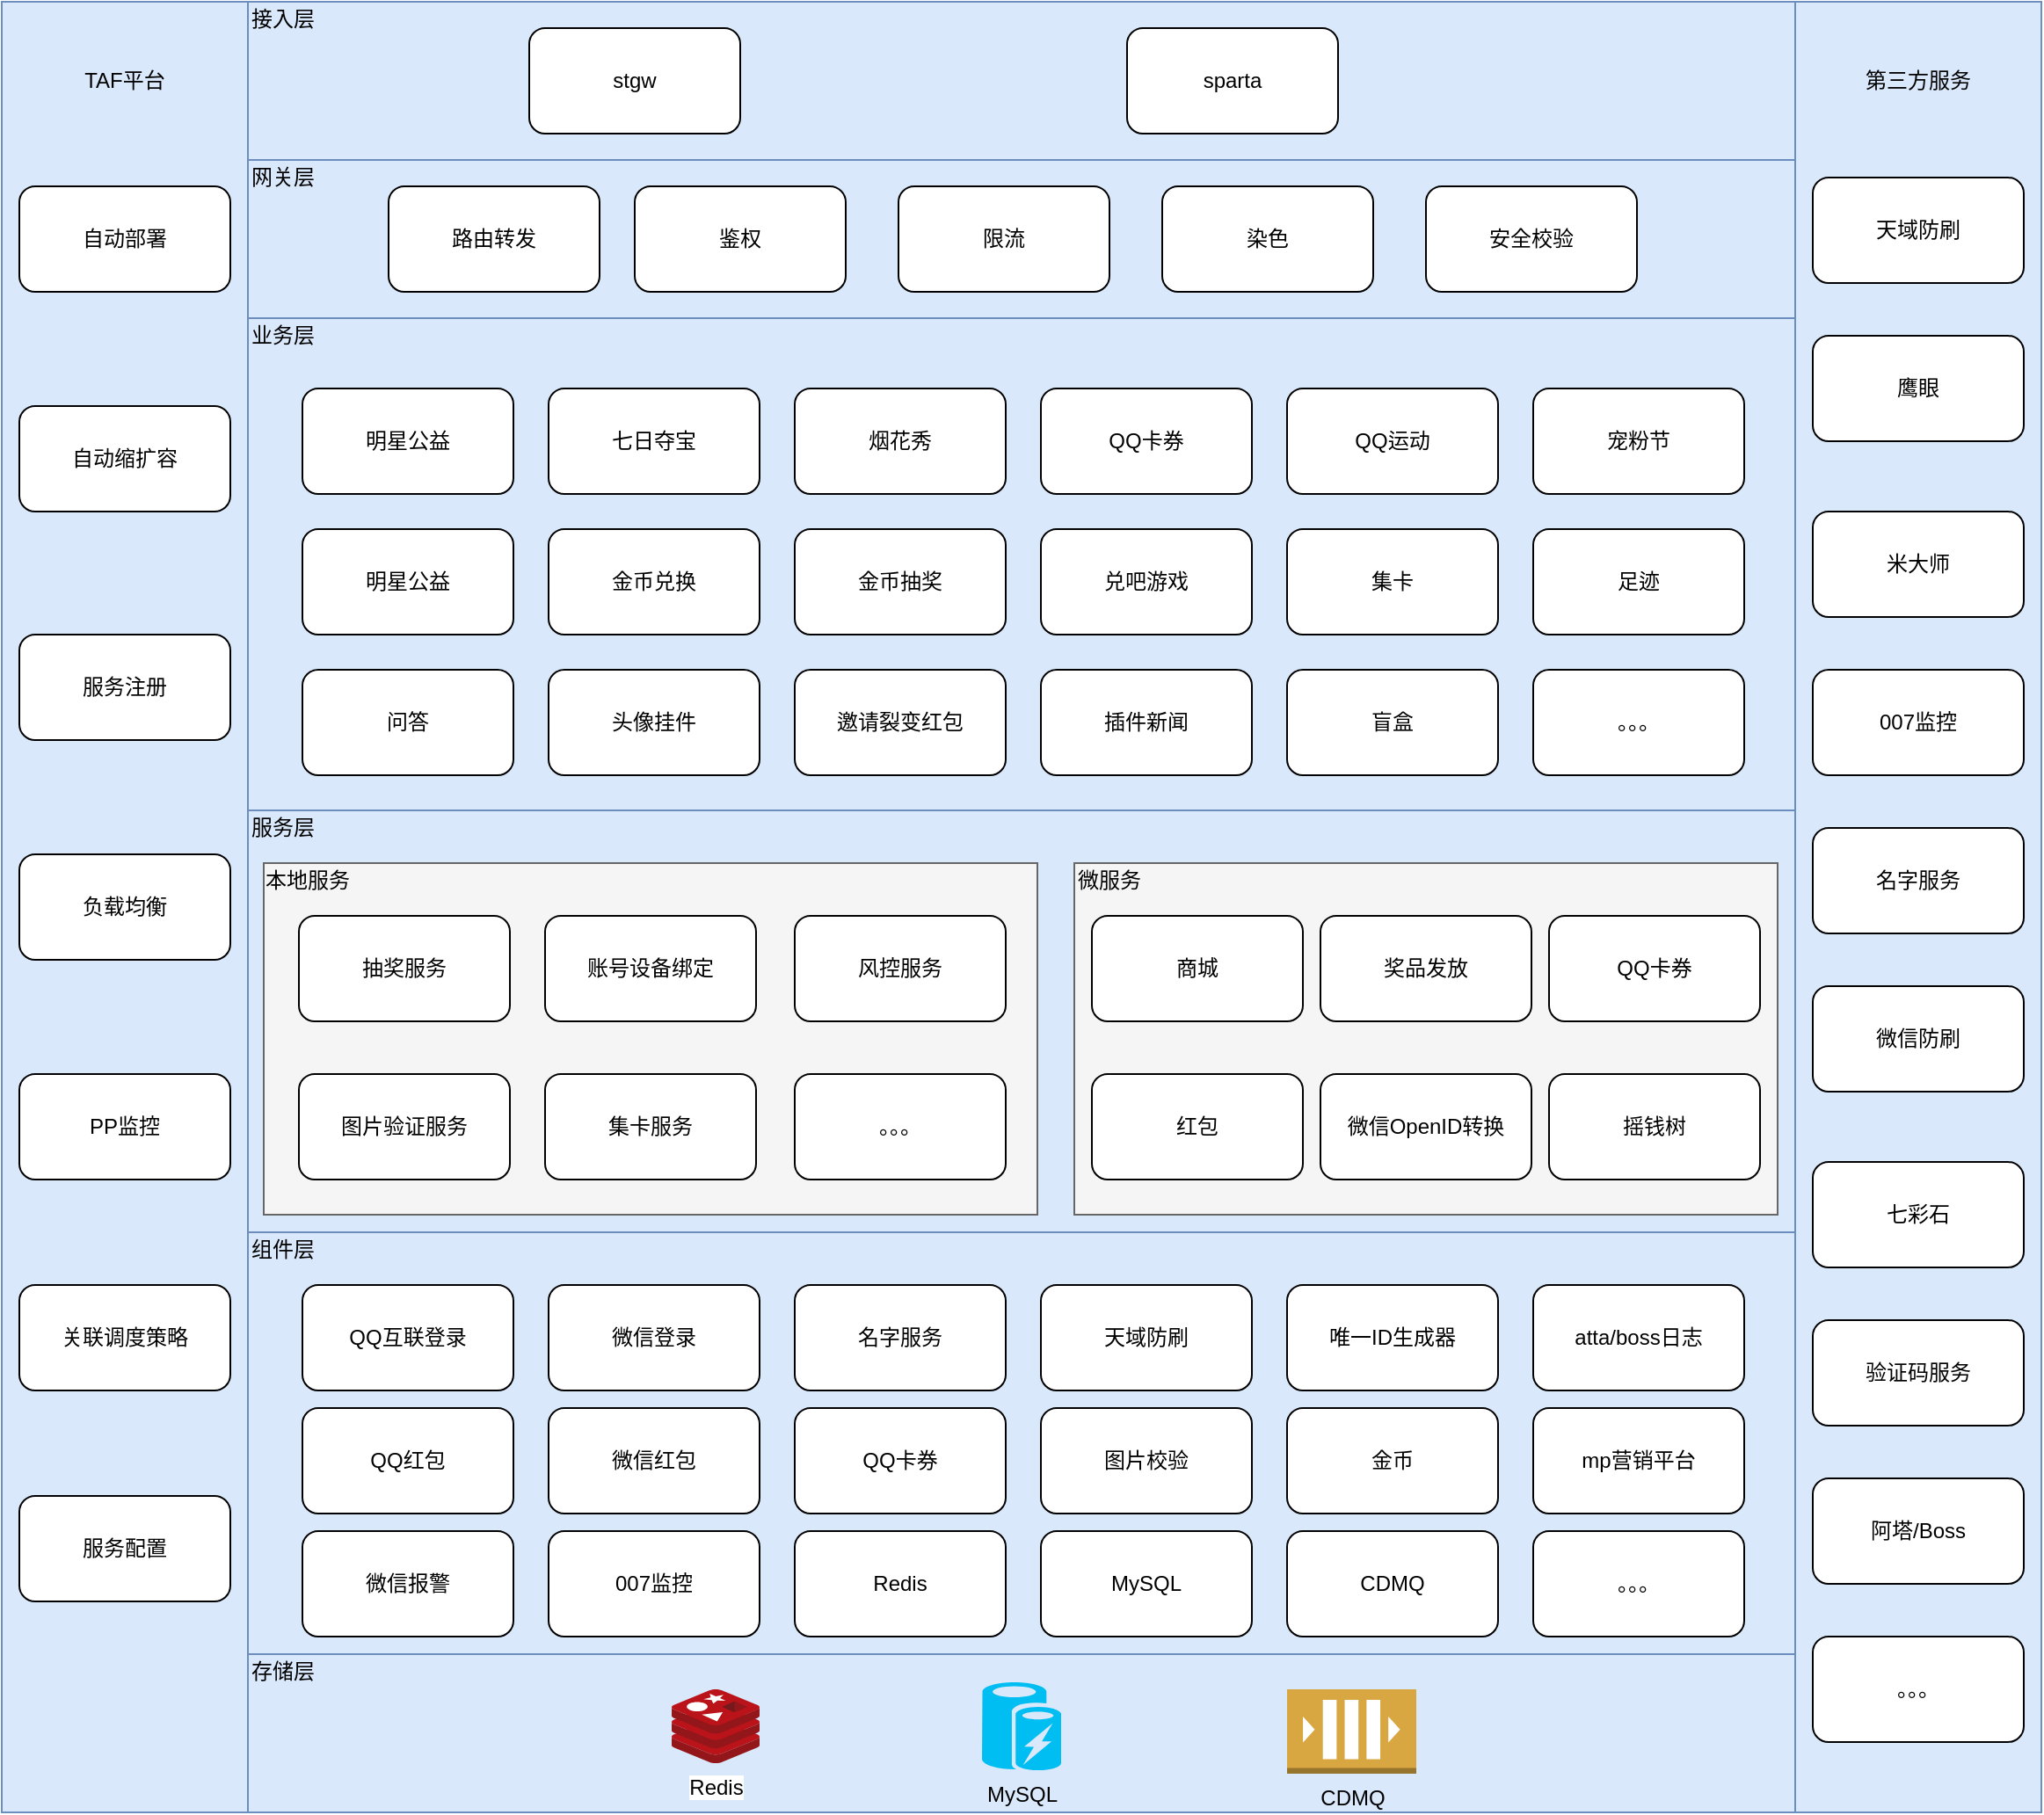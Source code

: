 <mxfile version="14.2.5" type="github">
  <diagram id="au0Erzdakt1j5jupM2V9" name="Page-1">
    <mxGraphModel dx="1339" dy="1121" grid="1" gridSize="10" guides="1" tooltips="1" connect="1" arrows="1" fold="1" page="1" pageScale="1" pageWidth="300000" pageHeight="300000" math="0" shadow="0">
      <root>
        <mxCell id="0" />
        <mxCell id="1" parent="0" />
        <mxCell id="Vkco3mDPTDmyLJNm2LzN-41" value="" style="rounded=0;whiteSpace=wrap;html=1;fillColor=#dae8fc;strokeColor=#6c8ebf;" vertex="1" parent="1">
          <mxGeometry x="250" y="880" width="880" height="240" as="geometry" />
        </mxCell>
        <mxCell id="Vkco3mDPTDmyLJNm2LzN-42" value="组件层" style="text;html=1;strokeColor=none;fillColor=none;align=center;verticalAlign=middle;whiteSpace=wrap;rounded=0;" vertex="1" parent="1">
          <mxGeometry x="250" y="880" width="40" height="20" as="geometry" />
        </mxCell>
        <mxCell id="Vkco3mDPTDmyLJNm2LzN-43" value="" style="group" vertex="1" connectable="0" parent="1">
          <mxGeometry x="250" y="180" width="880" height="90" as="geometry" />
        </mxCell>
        <mxCell id="i1EOuXeOluBrcuIS-FtF-1" value="" style="rounded=0;whiteSpace=wrap;html=1;fillColor=#dae8fc;strokeColor=#6c8ebf;" parent="Vkco3mDPTDmyLJNm2LzN-43" vertex="1">
          <mxGeometry width="880" height="90" as="geometry" />
        </mxCell>
        <mxCell id="i1EOuXeOluBrcuIS-FtF-8" value="stgw" style="rounded=1;whiteSpace=wrap;html=1;" parent="Vkco3mDPTDmyLJNm2LzN-43" vertex="1">
          <mxGeometry x="160" y="15" width="120" height="60" as="geometry" />
        </mxCell>
        <mxCell id="i1EOuXeOluBrcuIS-FtF-9" value="接入层" style="text;html=1;strokeColor=none;fillColor=none;align=center;verticalAlign=middle;whiteSpace=wrap;rounded=0;" parent="Vkco3mDPTDmyLJNm2LzN-43" vertex="1">
          <mxGeometry width="40" height="20" as="geometry" />
        </mxCell>
        <mxCell id="i1EOuXeOluBrcuIS-FtF-10" value="sparta" style="rounded=1;whiteSpace=wrap;html=1;" parent="Vkco3mDPTDmyLJNm2LzN-43" vertex="1">
          <mxGeometry x="500" y="15" width="120" height="60" as="geometry" />
        </mxCell>
        <mxCell id="Vkco3mDPTDmyLJNm2LzN-44" value="" style="group" vertex="1" connectable="0" parent="1">
          <mxGeometry x="250" y="270" width="880" height="90" as="geometry" />
        </mxCell>
        <mxCell id="i1EOuXeOluBrcuIS-FtF-18" value="" style="rounded=0;whiteSpace=wrap;html=1;fillColor=#dae8fc;strokeColor=#6c8ebf;" parent="Vkco3mDPTDmyLJNm2LzN-44" vertex="1">
          <mxGeometry width="880" height="90" as="geometry" />
        </mxCell>
        <mxCell id="i1EOuXeOluBrcuIS-FtF-19" value="路由转发" style="rounded=1;whiteSpace=wrap;html=1;" parent="Vkco3mDPTDmyLJNm2LzN-44" vertex="1">
          <mxGeometry x="80" y="15" width="120" height="60" as="geometry" />
        </mxCell>
        <mxCell id="i1EOuXeOluBrcuIS-FtF-20" value="网关层" style="text;html=1;strokeColor=none;fillColor=none;align=center;verticalAlign=middle;whiteSpace=wrap;rounded=0;" parent="Vkco3mDPTDmyLJNm2LzN-44" vertex="1">
          <mxGeometry width="40" height="20" as="geometry" />
        </mxCell>
        <mxCell id="i1EOuXeOluBrcuIS-FtF-21" value="鉴权" style="rounded=1;whiteSpace=wrap;html=1;" parent="Vkco3mDPTDmyLJNm2LzN-44" vertex="1">
          <mxGeometry x="220" y="15" width="120" height="60" as="geometry" />
        </mxCell>
        <mxCell id="Vkco3mDPTDmyLJNm2LzN-1" value="限流" style="rounded=1;whiteSpace=wrap;html=1;" vertex="1" parent="Vkco3mDPTDmyLJNm2LzN-44">
          <mxGeometry x="370" y="15" width="120" height="60" as="geometry" />
        </mxCell>
        <mxCell id="Vkco3mDPTDmyLJNm2LzN-2" value="染色" style="rounded=1;whiteSpace=wrap;html=1;" vertex="1" parent="Vkco3mDPTDmyLJNm2LzN-44">
          <mxGeometry x="520" y="15" width="120" height="60" as="geometry" />
        </mxCell>
        <mxCell id="Vkco3mDPTDmyLJNm2LzN-3" value="安全校验" style="rounded=1;whiteSpace=wrap;html=1;" vertex="1" parent="Vkco3mDPTDmyLJNm2LzN-44">
          <mxGeometry x="670" y="15" width="120" height="60" as="geometry" />
        </mxCell>
        <mxCell id="Vkco3mDPTDmyLJNm2LzN-46" value="" style="group" vertex="1" connectable="0" parent="1">
          <mxGeometry x="250" y="640" width="880" height="240" as="geometry" />
        </mxCell>
        <mxCell id="Vkco3mDPTDmyLJNm2LzN-21" value="" style="rounded=0;whiteSpace=wrap;html=1;fillColor=#dae8fc;strokeColor=#6c8ebf;" vertex="1" parent="Vkco3mDPTDmyLJNm2LzN-46">
          <mxGeometry width="880" height="240" as="geometry" />
        </mxCell>
        <mxCell id="Vkco3mDPTDmyLJNm2LzN-22" value="服务层" style="text;html=1;strokeColor=none;fillColor=none;align=center;verticalAlign=middle;whiteSpace=wrap;rounded=0;" vertex="1" parent="Vkco3mDPTDmyLJNm2LzN-46">
          <mxGeometry width="40" height="20" as="geometry" />
        </mxCell>
        <mxCell id="Vkco3mDPTDmyLJNm2LzN-24" value="" style="rounded=0;whiteSpace=wrap;html=1;fillColor=#f5f5f5;strokeColor=#666666;fontColor=#333333;" vertex="1" parent="Vkco3mDPTDmyLJNm2LzN-46">
          <mxGeometry x="9" y="30" width="440" height="200" as="geometry" />
        </mxCell>
        <mxCell id="Vkco3mDPTDmyLJNm2LzN-26" value="本地服务" style="text;html=1;strokeColor=none;fillColor=none;align=center;verticalAlign=middle;whiteSpace=wrap;rounded=0;" vertex="1" parent="Vkco3mDPTDmyLJNm2LzN-46">
          <mxGeometry x="9" y="30" width="50" height="20" as="geometry" />
        </mxCell>
        <mxCell id="Vkco3mDPTDmyLJNm2LzN-27" value="抽奖服务" style="rounded=1;whiteSpace=wrap;html=1;" vertex="1" parent="Vkco3mDPTDmyLJNm2LzN-46">
          <mxGeometry x="29" y="60" width="120" height="60" as="geometry" />
        </mxCell>
        <mxCell id="Vkco3mDPTDmyLJNm2LzN-28" value="账号设备绑定" style="rounded=1;whiteSpace=wrap;html=1;" vertex="1" parent="Vkco3mDPTDmyLJNm2LzN-46">
          <mxGeometry x="169" y="60" width="120" height="60" as="geometry" />
        </mxCell>
        <mxCell id="Vkco3mDPTDmyLJNm2LzN-29" value="风控服务" style="rounded=1;whiteSpace=wrap;html=1;" vertex="1" parent="Vkco3mDPTDmyLJNm2LzN-46">
          <mxGeometry x="311" y="60" width="120" height="60" as="geometry" />
        </mxCell>
        <mxCell id="Vkco3mDPTDmyLJNm2LzN-30" value="图片验证服务" style="rounded=1;whiteSpace=wrap;html=1;" vertex="1" parent="Vkco3mDPTDmyLJNm2LzN-46">
          <mxGeometry x="29" y="150" width="120" height="60" as="geometry" />
        </mxCell>
        <mxCell id="Vkco3mDPTDmyLJNm2LzN-31" value="集卡服务" style="rounded=1;whiteSpace=wrap;html=1;" vertex="1" parent="Vkco3mDPTDmyLJNm2LzN-46">
          <mxGeometry x="169" y="150" width="120" height="60" as="geometry" />
        </mxCell>
        <mxCell id="Vkco3mDPTDmyLJNm2LzN-32" value="。。。" style="rounded=1;whiteSpace=wrap;html=1;" vertex="1" parent="Vkco3mDPTDmyLJNm2LzN-46">
          <mxGeometry x="311" y="150" width="120" height="60" as="geometry" />
        </mxCell>
        <mxCell id="Vkco3mDPTDmyLJNm2LzN-33" value="" style="rounded=0;whiteSpace=wrap;html=1;fillColor=#f5f5f5;strokeColor=#666666;fontColor=#333333;" vertex="1" parent="Vkco3mDPTDmyLJNm2LzN-46">
          <mxGeometry x="470" y="30" width="400" height="200" as="geometry" />
        </mxCell>
        <mxCell id="Vkco3mDPTDmyLJNm2LzN-34" value="微服务" style="text;html=1;strokeColor=none;fillColor=none;align=center;verticalAlign=middle;whiteSpace=wrap;rounded=0;" vertex="1" parent="Vkco3mDPTDmyLJNm2LzN-46">
          <mxGeometry x="470" y="30" width="40" height="20" as="geometry" />
        </mxCell>
        <mxCell id="Vkco3mDPTDmyLJNm2LzN-35" value="商城" style="rounded=1;whiteSpace=wrap;html=1;" vertex="1" parent="Vkco3mDPTDmyLJNm2LzN-46">
          <mxGeometry x="480" y="60" width="120" height="60" as="geometry" />
        </mxCell>
        <mxCell id="Vkco3mDPTDmyLJNm2LzN-36" value="奖品发放" style="rounded=1;whiteSpace=wrap;html=1;" vertex="1" parent="Vkco3mDPTDmyLJNm2LzN-46">
          <mxGeometry x="610" y="60" width="120" height="60" as="geometry" />
        </mxCell>
        <mxCell id="Vkco3mDPTDmyLJNm2LzN-37" value="QQ卡券" style="rounded=1;whiteSpace=wrap;html=1;" vertex="1" parent="Vkco3mDPTDmyLJNm2LzN-46">
          <mxGeometry x="740" y="60" width="120" height="60" as="geometry" />
        </mxCell>
        <mxCell id="Vkco3mDPTDmyLJNm2LzN-38" value="红包" style="rounded=1;whiteSpace=wrap;html=1;" vertex="1" parent="Vkco3mDPTDmyLJNm2LzN-46">
          <mxGeometry x="480" y="150" width="120" height="60" as="geometry" />
        </mxCell>
        <mxCell id="Vkco3mDPTDmyLJNm2LzN-39" value="微信OpenID转换" style="rounded=1;whiteSpace=wrap;html=1;" vertex="1" parent="Vkco3mDPTDmyLJNm2LzN-46">
          <mxGeometry x="610" y="150" width="120" height="60" as="geometry" />
        </mxCell>
        <mxCell id="Vkco3mDPTDmyLJNm2LzN-40" value="摇钱树" style="rounded=1;whiteSpace=wrap;html=1;" vertex="1" parent="Vkco3mDPTDmyLJNm2LzN-46">
          <mxGeometry x="740" y="150" width="120" height="60" as="geometry" />
        </mxCell>
        <mxCell id="i1EOuXeOluBrcuIS-FtF-3" value="" style="rounded=0;whiteSpace=wrap;html=1;fillColor=#dae8fc;strokeColor=#6c8ebf;" parent="1" vertex="1">
          <mxGeometry x="250" y="360" width="880" height="280" as="geometry" />
        </mxCell>
        <mxCell id="i1EOuXeOluBrcuIS-FtF-11" value="业务层" style="text;html=1;strokeColor=none;fillColor=none;align=center;verticalAlign=middle;whiteSpace=wrap;rounded=0;" parent="1" vertex="1">
          <mxGeometry x="250" y="360" width="40" height="20" as="geometry" />
        </mxCell>
        <mxCell id="i1EOuXeOluBrcuIS-FtF-12" value="明星公益" style="rounded=1;whiteSpace=wrap;html=1;" parent="1" vertex="1">
          <mxGeometry x="281" y="400" width="120" height="60" as="geometry" />
        </mxCell>
        <mxCell id="i1EOuXeOluBrcuIS-FtF-17" value="七日夺宝" style="rounded=1;whiteSpace=wrap;html=1;" parent="1" vertex="1">
          <mxGeometry x="421" y="400" width="120" height="60" as="geometry" />
        </mxCell>
        <mxCell id="Vkco3mDPTDmyLJNm2LzN-4" value="烟花秀" style="rounded=1;whiteSpace=wrap;html=1;" vertex="1" parent="1">
          <mxGeometry x="561" y="400" width="120" height="60" as="geometry" />
        </mxCell>
        <mxCell id="Vkco3mDPTDmyLJNm2LzN-5" value="宠粉节" style="rounded=1;whiteSpace=wrap;html=1;" vertex="1" parent="1">
          <mxGeometry x="981" y="400" width="120" height="60" as="geometry" />
        </mxCell>
        <mxCell id="Vkco3mDPTDmyLJNm2LzN-6" value="QQ运动" style="rounded=1;whiteSpace=wrap;html=1;" vertex="1" parent="1">
          <mxGeometry x="841" y="400" width="120" height="60" as="geometry" />
        </mxCell>
        <mxCell id="Vkco3mDPTDmyLJNm2LzN-7" value="QQ卡券" style="rounded=1;whiteSpace=wrap;html=1;" vertex="1" parent="1">
          <mxGeometry x="701" y="400" width="120" height="60" as="geometry" />
        </mxCell>
        <mxCell id="Vkco3mDPTDmyLJNm2LzN-8" value="&lt;span&gt;足迹&lt;/span&gt;" style="rounded=1;whiteSpace=wrap;html=1;" vertex="1" parent="1">
          <mxGeometry x="981" y="480" width="120" height="60" as="geometry" />
        </mxCell>
        <mxCell id="Vkco3mDPTDmyLJNm2LzN-9" value="集卡" style="rounded=1;whiteSpace=wrap;html=1;" vertex="1" parent="1">
          <mxGeometry x="841" y="480" width="120" height="60" as="geometry" />
        </mxCell>
        <mxCell id="Vkco3mDPTDmyLJNm2LzN-10" value="兑吧游戏" style="rounded=1;whiteSpace=wrap;html=1;" vertex="1" parent="1">
          <mxGeometry x="701" y="480" width="120" height="60" as="geometry" />
        </mxCell>
        <mxCell id="Vkco3mDPTDmyLJNm2LzN-11" value="金币抽奖" style="rounded=1;whiteSpace=wrap;html=1;" vertex="1" parent="1">
          <mxGeometry x="561" y="480" width="120" height="60" as="geometry" />
        </mxCell>
        <mxCell id="Vkco3mDPTDmyLJNm2LzN-12" value="金币兑换" style="rounded=1;whiteSpace=wrap;html=1;" vertex="1" parent="1">
          <mxGeometry x="421" y="480" width="120" height="60" as="geometry" />
        </mxCell>
        <mxCell id="Vkco3mDPTDmyLJNm2LzN-13" value="明星公益" style="rounded=1;whiteSpace=wrap;html=1;" vertex="1" parent="1">
          <mxGeometry x="281" y="480" width="120" height="60" as="geometry" />
        </mxCell>
        <mxCell id="Vkco3mDPTDmyLJNm2LzN-14" value="。。。" style="rounded=1;whiteSpace=wrap;html=1;" vertex="1" parent="1">
          <mxGeometry x="981" y="560" width="120" height="60" as="geometry" />
        </mxCell>
        <mxCell id="Vkco3mDPTDmyLJNm2LzN-15" value="&lt;span&gt;盲盒&lt;/span&gt;" style="rounded=1;whiteSpace=wrap;html=1;" vertex="1" parent="1">
          <mxGeometry x="841" y="560" width="120" height="60" as="geometry" />
        </mxCell>
        <mxCell id="Vkco3mDPTDmyLJNm2LzN-16" value="&lt;span&gt;插件新闻&lt;/span&gt;" style="rounded=1;whiteSpace=wrap;html=1;" vertex="1" parent="1">
          <mxGeometry x="701" y="560" width="120" height="60" as="geometry" />
        </mxCell>
        <mxCell id="Vkco3mDPTDmyLJNm2LzN-17" value="邀请裂变红包" style="rounded=1;whiteSpace=wrap;html=1;" vertex="1" parent="1">
          <mxGeometry x="561" y="560" width="120" height="60" as="geometry" />
        </mxCell>
        <mxCell id="Vkco3mDPTDmyLJNm2LzN-18" value="&lt;span&gt;头像挂件&lt;/span&gt;" style="rounded=1;whiteSpace=wrap;html=1;" vertex="1" parent="1">
          <mxGeometry x="421" y="560" width="120" height="60" as="geometry" />
        </mxCell>
        <mxCell id="Vkco3mDPTDmyLJNm2LzN-19" value="&lt;span&gt;问答&lt;/span&gt;" style="rounded=1;whiteSpace=wrap;html=1;" vertex="1" parent="1">
          <mxGeometry x="281" y="560" width="120" height="60" as="geometry" />
        </mxCell>
        <mxCell id="Vkco3mDPTDmyLJNm2LzN-48" value="QQ互联登录" style="rounded=1;whiteSpace=wrap;html=1;" vertex="1" parent="1">
          <mxGeometry x="281" y="910" width="120" height="60" as="geometry" />
        </mxCell>
        <mxCell id="Vkco3mDPTDmyLJNm2LzN-49" value="&lt;span&gt;微信登录&lt;/span&gt;" style="rounded=1;whiteSpace=wrap;html=1;" vertex="1" parent="1">
          <mxGeometry x="421" y="910" width="120" height="60" as="geometry" />
        </mxCell>
        <mxCell id="Vkco3mDPTDmyLJNm2LzN-50" value="名字服务" style="rounded=1;whiteSpace=wrap;html=1;" vertex="1" parent="1">
          <mxGeometry x="561" y="910" width="120" height="60" as="geometry" />
        </mxCell>
        <mxCell id="Vkco3mDPTDmyLJNm2LzN-51" value="&lt;span&gt;天域防刷&lt;/span&gt;" style="rounded=1;whiteSpace=wrap;html=1;" vertex="1" parent="1">
          <mxGeometry x="701" y="910" width="120" height="60" as="geometry" />
        </mxCell>
        <mxCell id="Vkco3mDPTDmyLJNm2LzN-52" value="唯一ID生成器" style="rounded=1;whiteSpace=wrap;html=1;" vertex="1" parent="1">
          <mxGeometry x="841" y="910" width="120" height="60" as="geometry" />
        </mxCell>
        <mxCell id="Vkco3mDPTDmyLJNm2LzN-53" value="atta/boss日志" style="rounded=1;whiteSpace=wrap;html=1;" vertex="1" parent="1">
          <mxGeometry x="981" y="910" width="120" height="60" as="geometry" />
        </mxCell>
        <mxCell id="Vkco3mDPTDmyLJNm2LzN-54" value="&lt;span&gt;QQ红包&lt;/span&gt;" style="rounded=1;whiteSpace=wrap;html=1;" vertex="1" parent="1">
          <mxGeometry x="281" y="980" width="120" height="60" as="geometry" />
        </mxCell>
        <mxCell id="Vkco3mDPTDmyLJNm2LzN-55" value="&lt;span&gt;微信红包&lt;/span&gt;" style="rounded=1;whiteSpace=wrap;html=1;" vertex="1" parent="1">
          <mxGeometry x="421" y="980" width="120" height="60" as="geometry" />
        </mxCell>
        <mxCell id="Vkco3mDPTDmyLJNm2LzN-56" value="QQ卡券" style="rounded=1;whiteSpace=wrap;html=1;" vertex="1" parent="1">
          <mxGeometry x="561" y="980" width="120" height="60" as="geometry" />
        </mxCell>
        <mxCell id="Vkco3mDPTDmyLJNm2LzN-57" value="&lt;span&gt;图片校验&lt;/span&gt;" style="rounded=1;whiteSpace=wrap;html=1;" vertex="1" parent="1">
          <mxGeometry x="701" y="980" width="120" height="60" as="geometry" />
        </mxCell>
        <mxCell id="Vkco3mDPTDmyLJNm2LzN-58" value="&lt;span&gt;金币&lt;/span&gt;" style="rounded=1;whiteSpace=wrap;html=1;" vertex="1" parent="1">
          <mxGeometry x="841" y="980" width="120" height="60" as="geometry" />
        </mxCell>
        <mxCell id="Vkco3mDPTDmyLJNm2LzN-59" value="mp营销平台" style="rounded=1;whiteSpace=wrap;html=1;" vertex="1" parent="1">
          <mxGeometry x="981" y="980" width="120" height="60" as="geometry" />
        </mxCell>
        <mxCell id="Vkco3mDPTDmyLJNm2LzN-60" value="微信报警" style="rounded=1;whiteSpace=wrap;html=1;" vertex="1" parent="1">
          <mxGeometry x="281" y="1050" width="120" height="60" as="geometry" />
        </mxCell>
        <mxCell id="Vkco3mDPTDmyLJNm2LzN-61" value="007监控" style="rounded=1;whiteSpace=wrap;html=1;" vertex="1" parent="1">
          <mxGeometry x="421" y="1050" width="120" height="60" as="geometry" />
        </mxCell>
        <mxCell id="Vkco3mDPTDmyLJNm2LzN-62" value="Redis" style="rounded=1;whiteSpace=wrap;html=1;" vertex="1" parent="1">
          <mxGeometry x="561" y="1050" width="120" height="60" as="geometry" />
        </mxCell>
        <mxCell id="Vkco3mDPTDmyLJNm2LzN-63" value="&lt;span&gt;MySQL&lt;/span&gt;" style="rounded=1;whiteSpace=wrap;html=1;" vertex="1" parent="1">
          <mxGeometry x="701" y="1050" width="120" height="60" as="geometry" />
        </mxCell>
        <mxCell id="Vkco3mDPTDmyLJNm2LzN-64" value="&lt;span&gt;CDMQ&lt;/span&gt;" style="rounded=1;whiteSpace=wrap;html=1;" vertex="1" parent="1">
          <mxGeometry x="841" y="1050" width="120" height="60" as="geometry" />
        </mxCell>
        <mxCell id="Vkco3mDPTDmyLJNm2LzN-65" value="。。。" style="rounded=1;whiteSpace=wrap;html=1;" vertex="1" parent="1">
          <mxGeometry x="981" y="1050" width="120" height="60" as="geometry" />
        </mxCell>
        <mxCell id="Vkco3mDPTDmyLJNm2LzN-66" value="" style="rounded=0;whiteSpace=wrap;html=1;fillColor=#dae8fc;strokeColor=#6c8ebf;" vertex="1" parent="1">
          <mxGeometry x="250" y="1120" width="880" height="90" as="geometry" />
        </mxCell>
        <mxCell id="Vkco3mDPTDmyLJNm2LzN-67" value="存储层" style="text;html=1;strokeColor=none;fillColor=none;align=center;verticalAlign=middle;whiteSpace=wrap;rounded=0;" vertex="1" parent="1">
          <mxGeometry x="250" y="1120" width="40" height="20" as="geometry" />
        </mxCell>
        <mxCell id="Vkco3mDPTDmyLJNm2LzN-81" value="Redis" style="aspect=fixed;html=1;points=[];align=center;image;fontSize=12;image=img/lib/mscae/Cache_Redis_Product.svg;" vertex="1" parent="1">
          <mxGeometry x="491" y="1140" width="50" height="42" as="geometry" />
        </mxCell>
        <mxCell id="Vkco3mDPTDmyLJNm2LzN-82" value="MySQL" style="verticalLabelPosition=bottom;html=1;verticalAlign=top;align=center;strokeColor=none;fillColor=#00BEF2;shape=mxgraph.azure.azure_cache;" vertex="1" parent="1">
          <mxGeometry x="667.5" y="1136" width="45" height="50" as="geometry" />
        </mxCell>
        <mxCell id="Vkco3mDPTDmyLJNm2LzN-83" value="CDMQ" style="outlineConnect=0;dashed=0;verticalLabelPosition=bottom;verticalAlign=top;align=center;html=1;shape=mxgraph.aws3.queue;fillColor=#D9A741;gradientColor=none;" vertex="1" parent="1">
          <mxGeometry x="841" y="1140" width="73.5" height="48" as="geometry" />
        </mxCell>
        <mxCell id="Vkco3mDPTDmyLJNm2LzN-84" value="" style="rounded=0;whiteSpace=wrap;html=1;fillColor=#dae8fc;strokeColor=#6c8ebf;" vertex="1" parent="1">
          <mxGeometry x="110" y="180" width="140" height="1030" as="geometry" />
        </mxCell>
        <mxCell id="Vkco3mDPTDmyLJNm2LzN-85" value="TAF平台" style="text;html=1;strokeColor=none;fillColor=none;align=center;verticalAlign=middle;whiteSpace=wrap;rounded=0;" vertex="1" parent="1">
          <mxGeometry x="145" y="210" width="70" height="30" as="geometry" />
        </mxCell>
        <mxCell id="Vkco3mDPTDmyLJNm2LzN-91" value="自动部署" style="rounded=1;whiteSpace=wrap;html=1;" vertex="1" parent="1">
          <mxGeometry x="120" y="285" width="120" height="60" as="geometry" />
        </mxCell>
        <mxCell id="Vkco3mDPTDmyLJNm2LzN-92" value="自动缩扩容" style="rounded=1;whiteSpace=wrap;html=1;" vertex="1" parent="1">
          <mxGeometry x="120" y="410" width="120" height="60" as="geometry" />
        </mxCell>
        <mxCell id="Vkco3mDPTDmyLJNm2LzN-93" value="服务注册" style="rounded=1;whiteSpace=wrap;html=1;" vertex="1" parent="1">
          <mxGeometry x="120" y="540" width="120" height="60" as="geometry" />
        </mxCell>
        <mxCell id="Vkco3mDPTDmyLJNm2LzN-94" value="负载均衡" style="rounded=1;whiteSpace=wrap;html=1;" vertex="1" parent="1">
          <mxGeometry x="120" y="665" width="120" height="60" as="geometry" />
        </mxCell>
        <mxCell id="Vkco3mDPTDmyLJNm2LzN-95" value="PP监控" style="rounded=1;whiteSpace=wrap;html=1;" vertex="1" parent="1">
          <mxGeometry x="120" y="790" width="120" height="60" as="geometry" />
        </mxCell>
        <mxCell id="Vkco3mDPTDmyLJNm2LzN-96" value="关联调度策略" style="rounded=1;whiteSpace=wrap;html=1;" vertex="1" parent="1">
          <mxGeometry x="120" y="910" width="120" height="60" as="geometry" />
        </mxCell>
        <mxCell id="Vkco3mDPTDmyLJNm2LzN-97" value="服务配置" style="rounded=1;whiteSpace=wrap;html=1;" vertex="1" parent="1">
          <mxGeometry x="120" y="1030" width="120" height="60" as="geometry" />
        </mxCell>
        <mxCell id="Vkco3mDPTDmyLJNm2LzN-98" value="" style="rounded=0;whiteSpace=wrap;html=1;fillColor=#dae8fc;strokeColor=#6c8ebf;" vertex="1" parent="1">
          <mxGeometry x="1130" y="180" width="140" height="1030" as="geometry" />
        </mxCell>
        <mxCell id="Vkco3mDPTDmyLJNm2LzN-99" value="第三方服务" style="text;html=1;strokeColor=none;fillColor=none;align=center;verticalAlign=middle;whiteSpace=wrap;rounded=0;" vertex="1" parent="1">
          <mxGeometry x="1165" y="210" width="70" height="30" as="geometry" />
        </mxCell>
        <mxCell id="Vkco3mDPTDmyLJNm2LzN-101" value="天域防刷" style="rounded=1;whiteSpace=wrap;html=1;" vertex="1" parent="1">
          <mxGeometry x="1140" y="280" width="120" height="60" as="geometry" />
        </mxCell>
        <mxCell id="Vkco3mDPTDmyLJNm2LzN-102" value="鹰眼" style="rounded=1;whiteSpace=wrap;html=1;" vertex="1" parent="1">
          <mxGeometry x="1140" y="370" width="120" height="60" as="geometry" />
        </mxCell>
        <mxCell id="Vkco3mDPTDmyLJNm2LzN-103" value="007监控" style="rounded=1;whiteSpace=wrap;html=1;" vertex="1" parent="1">
          <mxGeometry x="1140" y="560" width="120" height="60" as="geometry" />
        </mxCell>
        <mxCell id="Vkco3mDPTDmyLJNm2LzN-104" value="米大师" style="rounded=1;whiteSpace=wrap;html=1;" vertex="1" parent="1">
          <mxGeometry x="1140" y="470" width="120" height="60" as="geometry" />
        </mxCell>
        <mxCell id="Vkco3mDPTDmyLJNm2LzN-105" value="验证码服务" style="rounded=1;whiteSpace=wrap;html=1;" vertex="1" parent="1">
          <mxGeometry x="1140" y="930" width="120" height="60" as="geometry" />
        </mxCell>
        <mxCell id="Vkco3mDPTDmyLJNm2LzN-106" value="七彩石" style="rounded=1;whiteSpace=wrap;html=1;" vertex="1" parent="1">
          <mxGeometry x="1140" y="840" width="120" height="60" as="geometry" />
        </mxCell>
        <mxCell id="Vkco3mDPTDmyLJNm2LzN-107" value="名字服务" style="rounded=1;whiteSpace=wrap;html=1;" vertex="1" parent="1">
          <mxGeometry x="1140" y="650" width="120" height="60" as="geometry" />
        </mxCell>
        <mxCell id="Vkco3mDPTDmyLJNm2LzN-108" value="微信防刷" style="rounded=1;whiteSpace=wrap;html=1;" vertex="1" parent="1">
          <mxGeometry x="1140" y="740" width="120" height="60" as="geometry" />
        </mxCell>
        <mxCell id="Vkco3mDPTDmyLJNm2LzN-111" value="阿塔/Boss" style="rounded=1;whiteSpace=wrap;html=1;" vertex="1" parent="1">
          <mxGeometry x="1140" y="1020" width="120" height="60" as="geometry" />
        </mxCell>
        <mxCell id="Vkco3mDPTDmyLJNm2LzN-112" value="。。。" style="rounded=1;whiteSpace=wrap;html=1;" vertex="1" parent="1">
          <mxGeometry x="1140" y="1110" width="120" height="60" as="geometry" />
        </mxCell>
      </root>
    </mxGraphModel>
  </diagram>
</mxfile>
